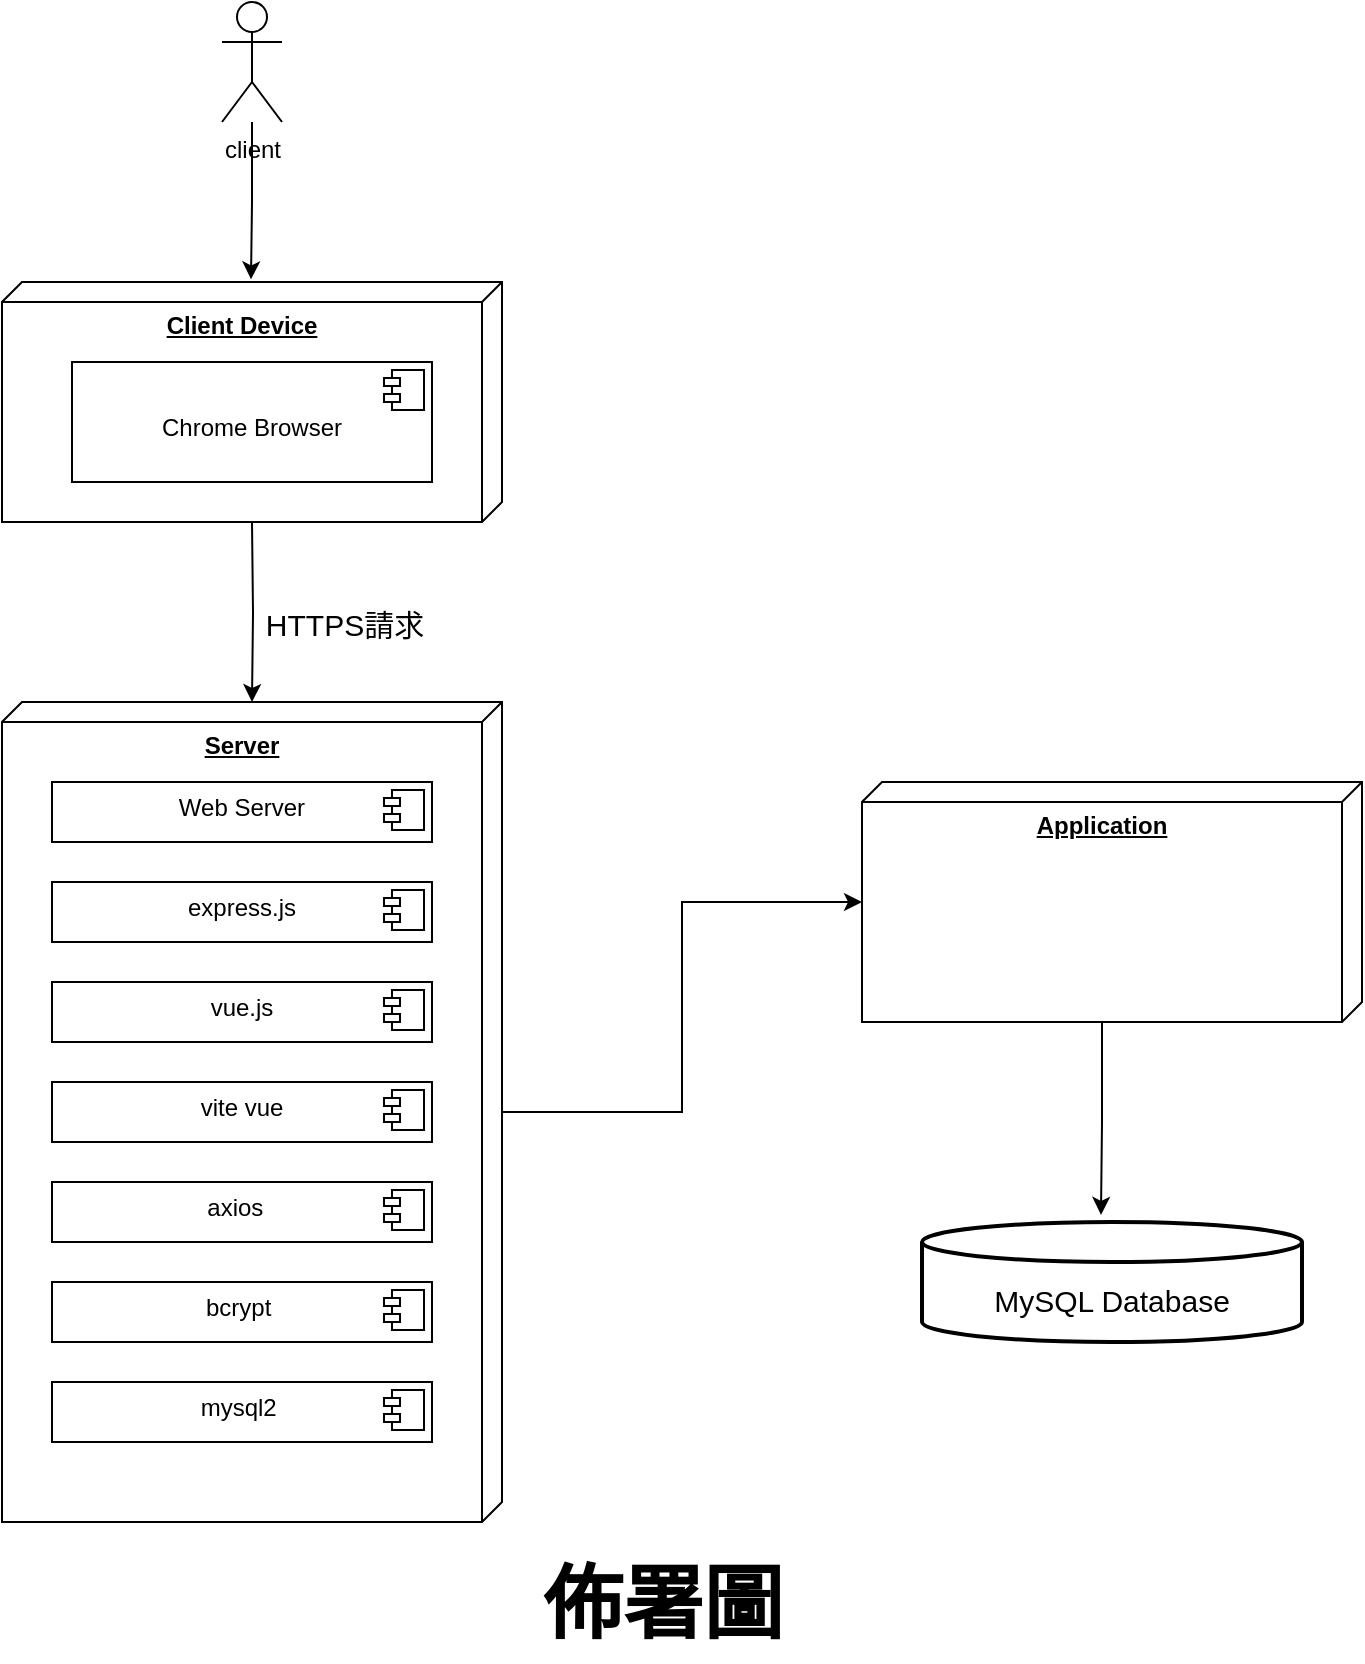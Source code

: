 <mxfile version="22.0.3" type="device">
  <diagram name="第1頁" id="5V1KUewIpyeK_HBP2eAr">
    <mxGraphModel dx="1036" dy="-555" grid="1" gridSize="10" guides="1" tooltips="1" connect="1" arrows="1" fold="1" page="1" pageScale="1" pageWidth="827" pageHeight="1169" math="0" shadow="0">
      <root>
        <mxCell id="0" />
        <mxCell id="1" parent="0" />
        <mxCell id="I5ciXV8lmtNKJq-d_JrU-1" value="client" style="shape=umlActor;verticalLabelPosition=bottom;verticalAlign=top;html=1;" vertex="1" parent="1">
          <mxGeometry x="200" y="1820" width="30" height="60" as="geometry" />
        </mxCell>
        <mxCell id="I5ciXV8lmtNKJq-d_JrU-2" value="&lt;b&gt;&lt;font style=&quot;font-size: 12px;&quot;&gt;Client Device&lt;/font&gt;&lt;/b&gt;" style="verticalAlign=top;align=center;spacingTop=8;spacingLeft=2;spacingRight=12;shape=cube;size=10;direction=south;fontStyle=4;html=1;whiteSpace=wrap;" vertex="1" parent="1">
          <mxGeometry x="90" y="1960" width="250" height="120" as="geometry" />
        </mxCell>
        <mxCell id="I5ciXV8lmtNKJq-d_JrU-3" style="edgeStyle=orthogonalEdgeStyle;rounded=0;orthogonalLoop=1;jettySize=auto;html=1;" edge="1" parent="1" target="I5ciXV8lmtNKJq-d_JrU-9">
          <mxGeometry relative="1" as="geometry">
            <mxPoint x="215" y="2080" as="sourcePoint" />
          </mxGeometry>
        </mxCell>
        <mxCell id="I5ciXV8lmtNKJq-d_JrU-4" value="&lt;font style=&quot;font-size: 15px;&quot;&gt;HTTPS請求&lt;/font&gt;" style="edgeLabel;html=1;align=center;verticalAlign=middle;resizable=0;points=[];" connectable="0" vertex="1" parent="I5ciXV8lmtNKJq-d_JrU-3">
          <mxGeometry x="-0.256" y="-2" relative="1" as="geometry">
            <mxPoint x="47" y="17" as="offset" />
          </mxGeometry>
        </mxCell>
        <mxCell id="I5ciXV8lmtNKJq-d_JrU-5" value="&lt;p style=&quot;margin:0px;margin-top:6px;text-align:center;&quot;&gt;&lt;b&gt;&lt;br&gt;&lt;/b&gt;&lt;/p&gt;&lt;p style=&quot;margin:0px;margin-top:6px;text-align:center;&quot;&gt;Chrome Browser&lt;/p&gt;&lt;p style=&quot;margin:0px;margin-left:8px;&quot;&gt;&lt;br&gt;&lt;/p&gt;" style="align=left;overflow=fill;html=1;dropTarget=0;whiteSpace=wrap;" vertex="1" parent="1">
          <mxGeometry x="125" y="2000" width="180" height="60" as="geometry" />
        </mxCell>
        <mxCell id="I5ciXV8lmtNKJq-d_JrU-6" value="" style="shape=component;jettyWidth=8;jettyHeight=4;" vertex="1" parent="I5ciXV8lmtNKJq-d_JrU-5">
          <mxGeometry x="1" width="20" height="20" relative="1" as="geometry">
            <mxPoint x="-24" y="4" as="offset" />
          </mxGeometry>
        </mxCell>
        <mxCell id="I5ciXV8lmtNKJq-d_JrU-7" style="edgeStyle=orthogonalEdgeStyle;rounded=0;orthogonalLoop=1;jettySize=auto;html=1;entryX=-0.011;entryY=0.502;entryDx=0;entryDy=0;entryPerimeter=0;" edge="1" parent="1" source="I5ciXV8lmtNKJq-d_JrU-1" target="I5ciXV8lmtNKJq-d_JrU-2">
          <mxGeometry relative="1" as="geometry" />
        </mxCell>
        <mxCell id="I5ciXV8lmtNKJq-d_JrU-8" style="edgeStyle=orthogonalEdgeStyle;rounded=0;orthogonalLoop=1;jettySize=auto;html=1;" edge="1" parent="1" source="I5ciXV8lmtNKJq-d_JrU-9" target="I5ciXV8lmtNKJq-d_JrU-10">
          <mxGeometry relative="1" as="geometry" />
        </mxCell>
        <mxCell id="I5ciXV8lmtNKJq-d_JrU-9" value="&lt;b&gt;&lt;font style=&quot;font-size: 12px;&quot;&gt;Server&lt;/font&gt;&lt;/b&gt;" style="verticalAlign=top;align=center;spacingTop=8;spacingLeft=2;spacingRight=12;shape=cube;size=10;direction=south;fontStyle=4;html=1;whiteSpace=wrap;" vertex="1" parent="1">
          <mxGeometry x="90" y="2170" width="250" height="410" as="geometry" />
        </mxCell>
        <mxCell id="I5ciXV8lmtNKJq-d_JrU-10" value="&lt;b&gt;&lt;font style=&quot;font-size: 12px;&quot;&gt;Application&lt;/font&gt;&lt;/b&gt;" style="verticalAlign=top;align=center;spacingTop=8;spacingLeft=2;spacingRight=12;shape=cube;size=10;direction=south;fontStyle=4;html=1;whiteSpace=wrap;" vertex="1" parent="1">
          <mxGeometry x="520" y="2210" width="250" height="120" as="geometry" />
        </mxCell>
        <mxCell id="I5ciXV8lmtNKJq-d_JrU-11" value="&lt;div style=&quot;font-size: 15px;&quot;&gt;&lt;font style=&quot;font-size: 15px;&quot;&gt;&lt;br&gt;&lt;/font&gt;&lt;/div&gt;&lt;font style=&quot;font-size: 15px;&quot;&gt;MySQL Database&lt;/font&gt;" style="strokeWidth=2;html=1;shape=mxgraph.flowchart.database;whiteSpace=wrap;" vertex="1" parent="1">
          <mxGeometry x="550" y="2430" width="190" height="60" as="geometry" />
        </mxCell>
        <mxCell id="I5ciXV8lmtNKJq-d_JrU-12" style="edgeStyle=orthogonalEdgeStyle;rounded=0;orthogonalLoop=1;jettySize=auto;html=1;exitX=0;exitY=0;exitDx=120;exitDy=130;exitPerimeter=0;entryX=0.471;entryY=-0.059;entryDx=0;entryDy=0;entryPerimeter=0;" edge="1" parent="1" source="I5ciXV8lmtNKJq-d_JrU-10" target="I5ciXV8lmtNKJq-d_JrU-11">
          <mxGeometry relative="1" as="geometry">
            <mxPoint x="640" y="2390" as="targetPoint" />
          </mxGeometry>
        </mxCell>
        <mxCell id="I5ciXV8lmtNKJq-d_JrU-13" value="&lt;p style=&quot;margin:0px;margin-top:6px;text-align:center;&quot;&gt;Web Server&lt;/p&gt;" style="align=left;overflow=fill;html=1;dropTarget=0;whiteSpace=wrap;" vertex="1" parent="1">
          <mxGeometry x="115" y="2210" width="190" height="30" as="geometry" />
        </mxCell>
        <mxCell id="I5ciXV8lmtNKJq-d_JrU-14" value="" style="shape=component;jettyWidth=8;jettyHeight=4;" vertex="1" parent="I5ciXV8lmtNKJq-d_JrU-13">
          <mxGeometry x="1" width="20" height="20" relative="1" as="geometry">
            <mxPoint x="-24" y="4" as="offset" />
          </mxGeometry>
        </mxCell>
        <mxCell id="I5ciXV8lmtNKJq-d_JrU-15" value="&lt;span style=&quot;font-size: 40px;&quot;&gt;&lt;b&gt;佈署圖&lt;/b&gt;&lt;/span&gt;" style="text;html=1;align=center;verticalAlign=middle;resizable=0;points=[];autosize=1;strokeColor=none;fillColor=none;" vertex="1" parent="1">
          <mxGeometry x="350" y="2590" width="140" height="60" as="geometry" />
        </mxCell>
        <mxCell id="I5ciXV8lmtNKJq-d_JrU-16" value="&lt;p style=&quot;margin:0px;margin-top:6px;text-align:center;&quot;&gt;express.js&lt;/p&gt;" style="align=left;overflow=fill;html=1;dropTarget=0;whiteSpace=wrap;" vertex="1" parent="1">
          <mxGeometry x="115" y="2260" width="190" height="30" as="geometry" />
        </mxCell>
        <mxCell id="I5ciXV8lmtNKJq-d_JrU-17" value="" style="shape=component;jettyWidth=8;jettyHeight=4;" vertex="1" parent="I5ciXV8lmtNKJq-d_JrU-16">
          <mxGeometry x="1" width="20" height="20" relative="1" as="geometry">
            <mxPoint x="-24" y="4" as="offset" />
          </mxGeometry>
        </mxCell>
        <mxCell id="I5ciXV8lmtNKJq-d_JrU-18" value="&lt;p style=&quot;margin:0px;margin-top:6px;text-align:center;&quot;&gt;vue.js&lt;br&gt;&lt;/p&gt;" style="align=left;overflow=fill;html=1;dropTarget=0;whiteSpace=wrap;" vertex="1" parent="1">
          <mxGeometry x="115" y="2310" width="190" height="30" as="geometry" />
        </mxCell>
        <mxCell id="I5ciXV8lmtNKJq-d_JrU-19" value="" style="shape=component;jettyWidth=8;jettyHeight=4;" vertex="1" parent="I5ciXV8lmtNKJq-d_JrU-18">
          <mxGeometry x="1" width="20" height="20" relative="1" as="geometry">
            <mxPoint x="-24" y="4" as="offset" />
          </mxGeometry>
        </mxCell>
        <mxCell id="I5ciXV8lmtNKJq-d_JrU-20" value="&lt;p style=&quot;margin:0px;margin-top:6px;text-align:center;&quot;&gt;vite vue&lt;/p&gt;" style="align=left;overflow=fill;html=1;dropTarget=0;whiteSpace=wrap;" vertex="1" parent="1">
          <mxGeometry x="115" y="2360" width="190" height="30" as="geometry" />
        </mxCell>
        <mxCell id="I5ciXV8lmtNKJq-d_JrU-21" value="" style="shape=component;jettyWidth=8;jettyHeight=4;" vertex="1" parent="I5ciXV8lmtNKJq-d_JrU-20">
          <mxGeometry x="1" width="20" height="20" relative="1" as="geometry">
            <mxPoint x="-24" y="4" as="offset" />
          </mxGeometry>
        </mxCell>
        <mxCell id="I5ciXV8lmtNKJq-d_JrU-22" value="&lt;p style=&quot;margin:0px;margin-top:6px;text-align:center;&quot;&gt;axios&amp;nbsp;&amp;nbsp;&lt;/p&gt;" style="align=left;overflow=fill;html=1;dropTarget=0;whiteSpace=wrap;" vertex="1" parent="1">
          <mxGeometry x="115" y="2410" width="190" height="30" as="geometry" />
        </mxCell>
        <mxCell id="I5ciXV8lmtNKJq-d_JrU-23" value="" style="shape=component;jettyWidth=8;jettyHeight=4;" vertex="1" parent="I5ciXV8lmtNKJq-d_JrU-22">
          <mxGeometry x="1" width="20" height="20" relative="1" as="geometry">
            <mxPoint x="-24" y="4" as="offset" />
          </mxGeometry>
        </mxCell>
        <mxCell id="I5ciXV8lmtNKJq-d_JrU-24" value="&lt;p style=&quot;margin:0px;margin-top:6px;text-align:center;&quot;&gt;bcrypt&amp;nbsp;&lt;/p&gt;" style="align=left;overflow=fill;html=1;dropTarget=0;whiteSpace=wrap;" vertex="1" parent="1">
          <mxGeometry x="115" y="2460" width="190" height="30" as="geometry" />
        </mxCell>
        <mxCell id="I5ciXV8lmtNKJq-d_JrU-25" value="" style="shape=component;jettyWidth=8;jettyHeight=4;" vertex="1" parent="I5ciXV8lmtNKJq-d_JrU-24">
          <mxGeometry x="1" width="20" height="20" relative="1" as="geometry">
            <mxPoint x="-24" y="4" as="offset" />
          </mxGeometry>
        </mxCell>
        <mxCell id="I5ciXV8lmtNKJq-d_JrU-26" value="&lt;p style=&quot;margin:0px;margin-top:6px;text-align:center;&quot;&gt;mysql2&amp;nbsp;&lt;/p&gt;" style="align=left;overflow=fill;html=1;dropTarget=0;whiteSpace=wrap;" vertex="1" parent="1">
          <mxGeometry x="115" y="2510" width="190" height="30" as="geometry" />
        </mxCell>
        <mxCell id="I5ciXV8lmtNKJq-d_JrU-27" value="" style="shape=component;jettyWidth=8;jettyHeight=4;" vertex="1" parent="I5ciXV8lmtNKJq-d_JrU-26">
          <mxGeometry x="1" width="20" height="20" relative="1" as="geometry">
            <mxPoint x="-24" y="4" as="offset" />
          </mxGeometry>
        </mxCell>
      </root>
    </mxGraphModel>
  </diagram>
</mxfile>
